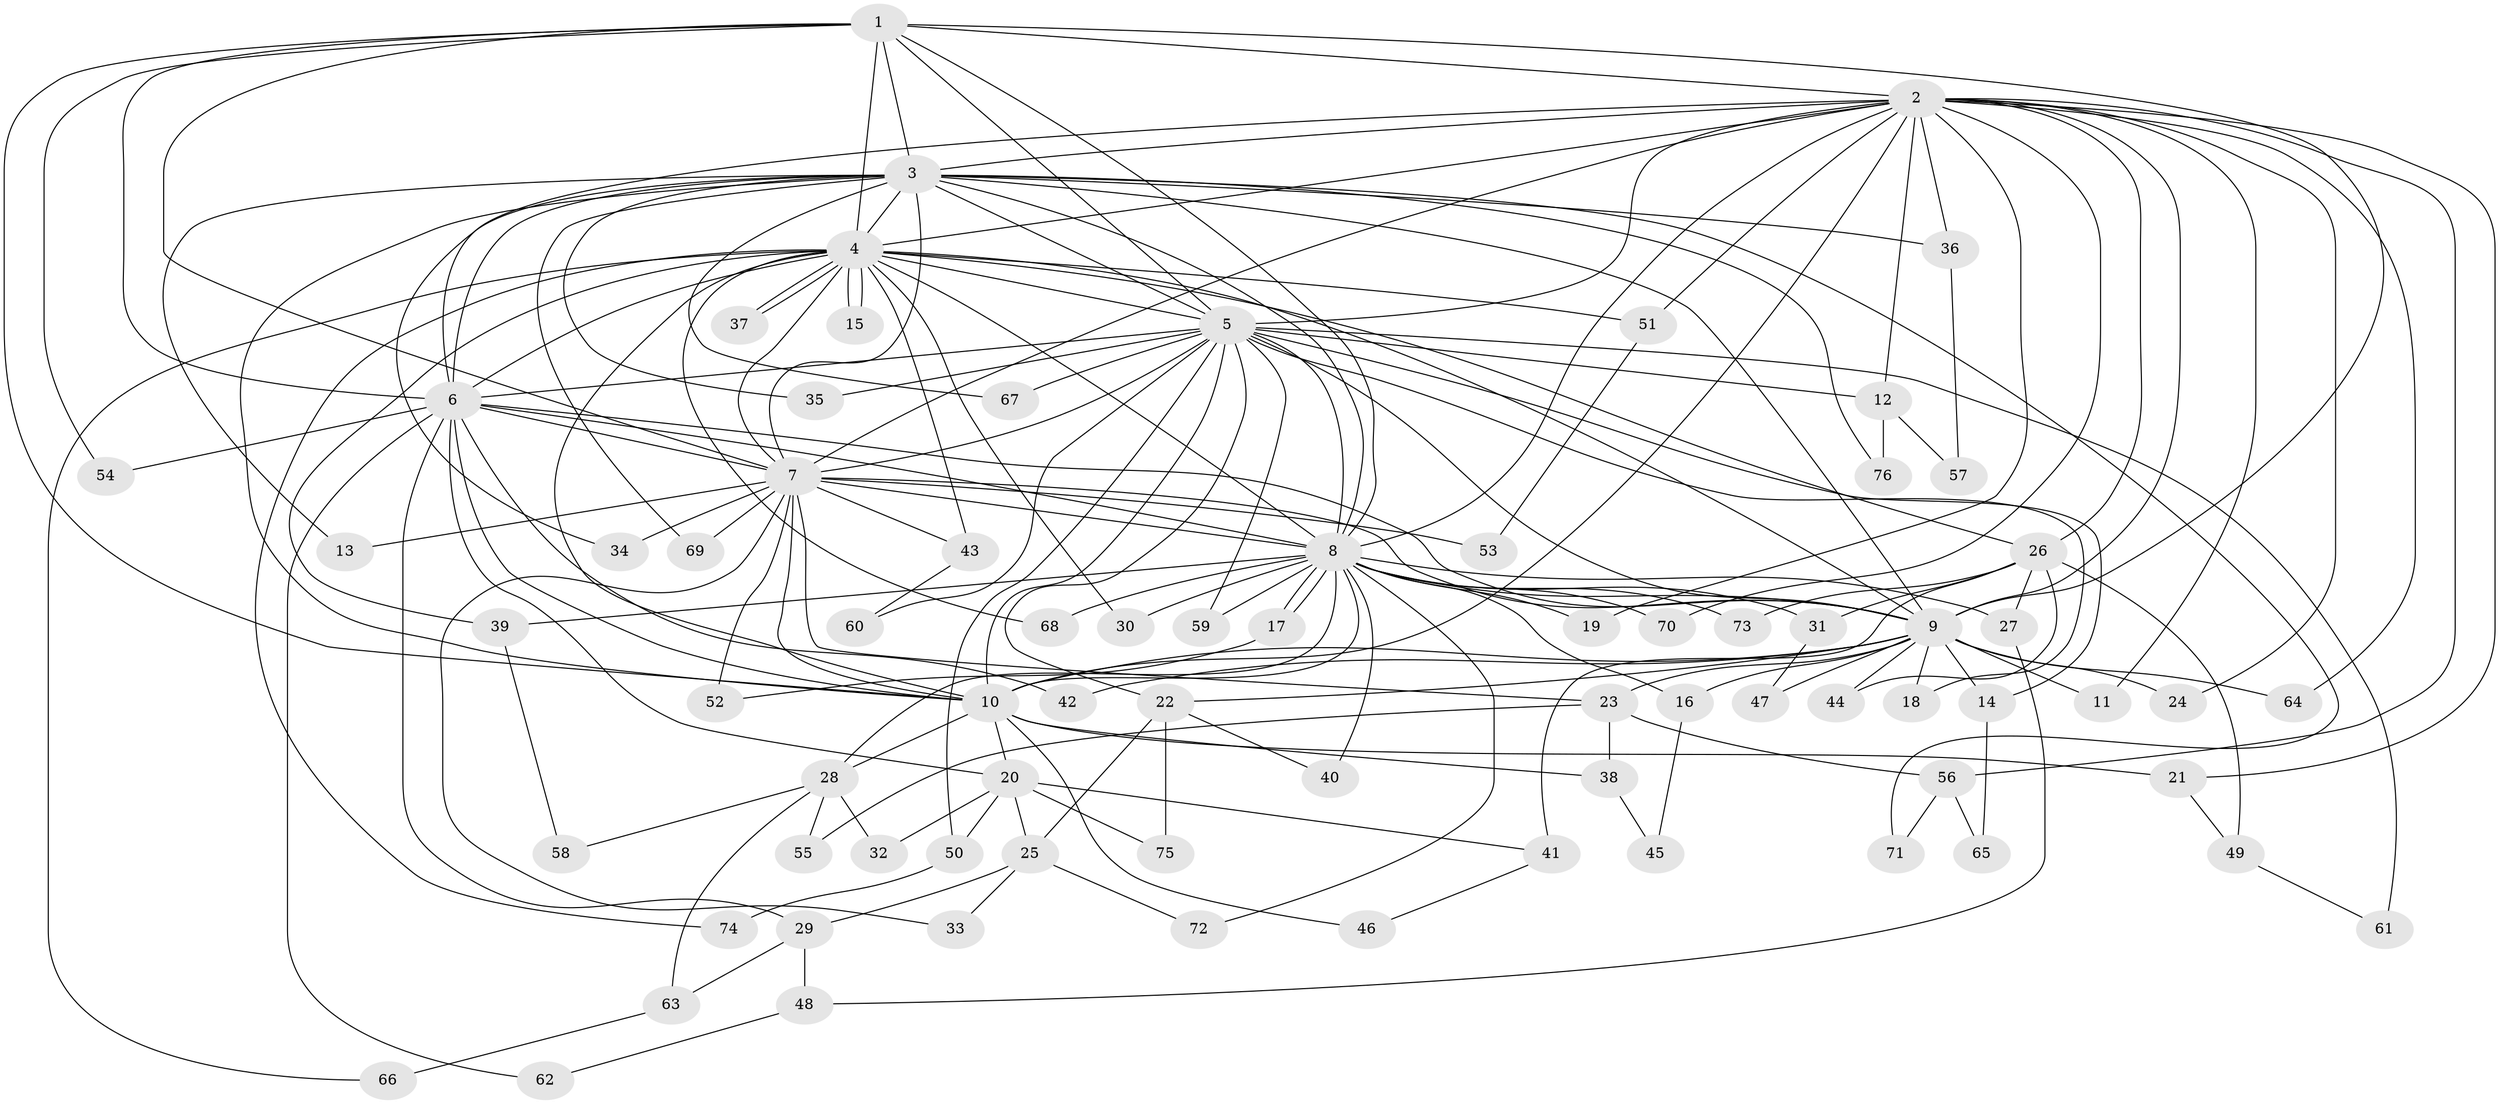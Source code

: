 // coarse degree distribution, {8: 0.018867924528301886, 17: 0.018867924528301886, 14: 0.018867924528301886, 19: 0.018867924528301886, 30: 0.018867924528301886, 13: 0.018867924528301886, 15: 0.018867924528301886, 18: 0.018867924528301886, 12: 0.018867924528301886, 2: 0.4528301886792453, 3: 0.22641509433962265, 7: 0.018867924528301886, 5: 0.05660377358490566, 9: 0.018867924528301886, 6: 0.018867924528301886, 4: 0.018867924528301886, 1: 0.018867924528301886}
// Generated by graph-tools (version 1.1) at 2025/41/03/06/25 10:41:42]
// undirected, 76 vertices, 177 edges
graph export_dot {
graph [start="1"]
  node [color=gray90,style=filled];
  1;
  2;
  3;
  4;
  5;
  6;
  7;
  8;
  9;
  10;
  11;
  12;
  13;
  14;
  15;
  16;
  17;
  18;
  19;
  20;
  21;
  22;
  23;
  24;
  25;
  26;
  27;
  28;
  29;
  30;
  31;
  32;
  33;
  34;
  35;
  36;
  37;
  38;
  39;
  40;
  41;
  42;
  43;
  44;
  45;
  46;
  47;
  48;
  49;
  50;
  51;
  52;
  53;
  54;
  55;
  56;
  57;
  58;
  59;
  60;
  61;
  62;
  63;
  64;
  65;
  66;
  67;
  68;
  69;
  70;
  71;
  72;
  73;
  74;
  75;
  76;
  1 -- 2;
  1 -- 3;
  1 -- 4;
  1 -- 5;
  1 -- 6;
  1 -- 7;
  1 -- 8;
  1 -- 9;
  1 -- 10;
  1 -- 54;
  2 -- 3;
  2 -- 4;
  2 -- 5;
  2 -- 6;
  2 -- 7;
  2 -- 8;
  2 -- 9;
  2 -- 10;
  2 -- 11;
  2 -- 12;
  2 -- 19;
  2 -- 21;
  2 -- 24;
  2 -- 26;
  2 -- 36;
  2 -- 51;
  2 -- 56;
  2 -- 64;
  2 -- 70;
  3 -- 4;
  3 -- 5;
  3 -- 6;
  3 -- 7;
  3 -- 8;
  3 -- 9;
  3 -- 10;
  3 -- 13;
  3 -- 34;
  3 -- 35;
  3 -- 36;
  3 -- 67;
  3 -- 69;
  3 -- 71;
  3 -- 76;
  4 -- 5;
  4 -- 6;
  4 -- 7;
  4 -- 8;
  4 -- 9;
  4 -- 10;
  4 -- 15;
  4 -- 15;
  4 -- 26;
  4 -- 30;
  4 -- 37;
  4 -- 37;
  4 -- 39;
  4 -- 43;
  4 -- 51;
  4 -- 66;
  4 -- 68;
  4 -- 74;
  5 -- 6;
  5 -- 7;
  5 -- 8;
  5 -- 9;
  5 -- 10;
  5 -- 12;
  5 -- 14;
  5 -- 18;
  5 -- 22;
  5 -- 35;
  5 -- 50;
  5 -- 59;
  5 -- 60;
  5 -- 61;
  5 -- 67;
  6 -- 7;
  6 -- 8;
  6 -- 9;
  6 -- 10;
  6 -- 20;
  6 -- 29;
  6 -- 42;
  6 -- 54;
  6 -- 62;
  7 -- 8;
  7 -- 9;
  7 -- 10;
  7 -- 13;
  7 -- 23;
  7 -- 33;
  7 -- 34;
  7 -- 43;
  7 -- 52;
  7 -- 53;
  7 -- 69;
  8 -- 9;
  8 -- 10;
  8 -- 16;
  8 -- 17;
  8 -- 17;
  8 -- 19;
  8 -- 27;
  8 -- 28;
  8 -- 30;
  8 -- 31;
  8 -- 39;
  8 -- 40;
  8 -- 59;
  8 -- 68;
  8 -- 70;
  8 -- 72;
  8 -- 73;
  9 -- 10;
  9 -- 11;
  9 -- 14;
  9 -- 16;
  9 -- 18;
  9 -- 22;
  9 -- 23;
  9 -- 24;
  9 -- 42;
  9 -- 44;
  9 -- 47;
  9 -- 64;
  10 -- 20;
  10 -- 21;
  10 -- 28;
  10 -- 38;
  10 -- 46;
  12 -- 57;
  12 -- 76;
  14 -- 65;
  16 -- 45;
  17 -- 52;
  20 -- 25;
  20 -- 32;
  20 -- 41;
  20 -- 50;
  20 -- 75;
  21 -- 49;
  22 -- 25;
  22 -- 40;
  22 -- 75;
  23 -- 38;
  23 -- 55;
  23 -- 56;
  25 -- 29;
  25 -- 33;
  25 -- 72;
  26 -- 27;
  26 -- 31;
  26 -- 41;
  26 -- 44;
  26 -- 49;
  26 -- 73;
  27 -- 48;
  28 -- 32;
  28 -- 55;
  28 -- 58;
  28 -- 63;
  29 -- 48;
  29 -- 63;
  31 -- 47;
  36 -- 57;
  38 -- 45;
  39 -- 58;
  41 -- 46;
  43 -- 60;
  48 -- 62;
  49 -- 61;
  50 -- 74;
  51 -- 53;
  56 -- 65;
  56 -- 71;
  63 -- 66;
}
